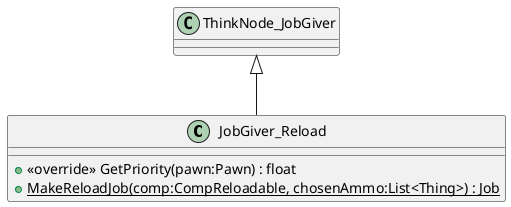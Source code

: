 @startuml
class JobGiver_Reload {
    + <<override>> GetPriority(pawn:Pawn) : float
    + {static} MakeReloadJob(comp:CompReloadable, chosenAmmo:List<Thing>) : Job
}
ThinkNode_JobGiver <|-- JobGiver_Reload
@enduml

